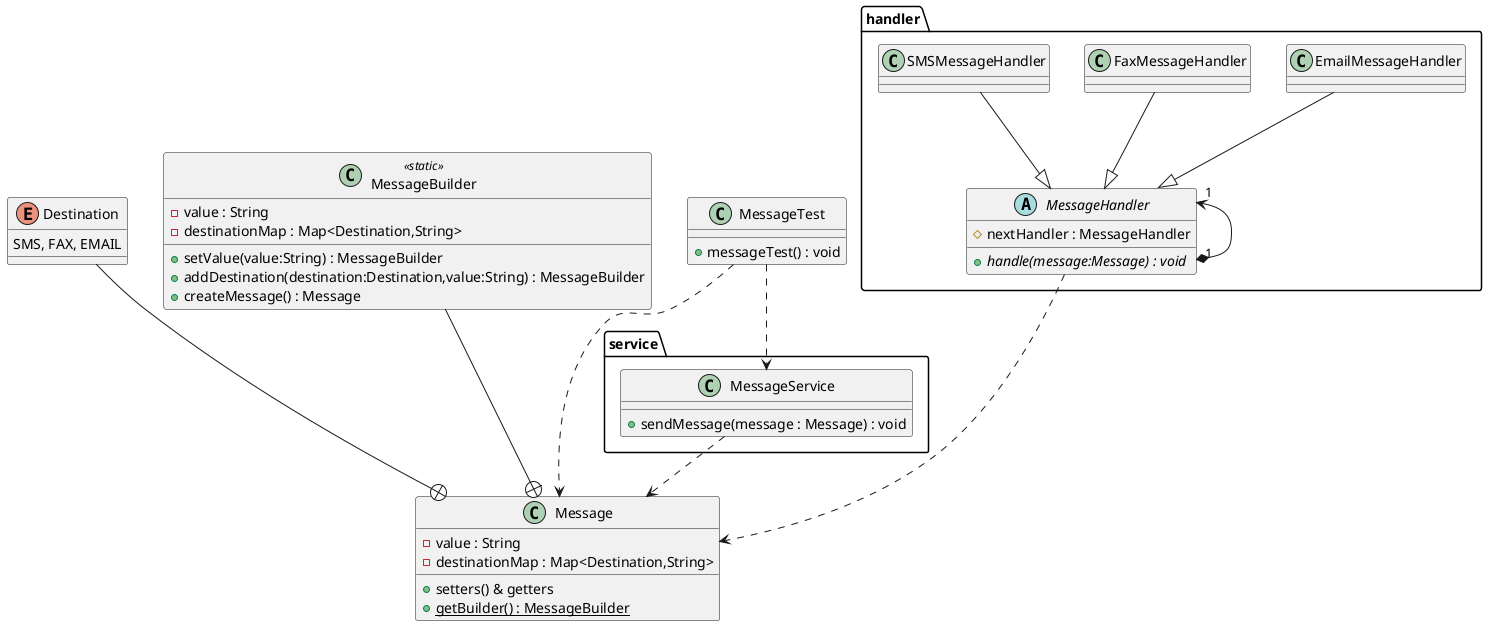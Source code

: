 @startuml
package handler {
    abstract class MessageHandler {
        # nextHandler : MessageHandler
        + {abstract}  handle(message:Message) : void
    }

    class EmailMessageHandler
    class FaxMessageHandler
    class SMSMessageHandler

    MessageHandler "1"<--*"1" MessageHandler
    EmailMessageHandler --|> MessageHandler
    FaxMessageHandler --|> MessageHandler
    SMSMessageHandler --|> MessageHandler
}

package service {
    class MessageService {
        + sendMessage(message : Message) : void
    }
}

class Message{
    - value : String
    - destinationMap : Map<Destination,String>
    + setters() & getters
    + {static}getBuilder() : MessageBuilder

}

enum Destination {
        SMS, FAX, EMAIL
}

class MessageBuilder <<static>> {
    - value : String
    - destinationMap : Map<Destination,String>
    + setValue(value:String) : MessageBuilder
    + addDestination(destination:Destination,value:String) : MessageBuilder
    + createMessage() : Message
}

class MessageTest {
    + messageTest() : void
}

MessageService ..> Message
Destination ---+ Message
MessageBuilder ---+ Message
MessageTest ..> Message
MessageTest ..> MessageService
MessageHandler ...> Message
@enduml

